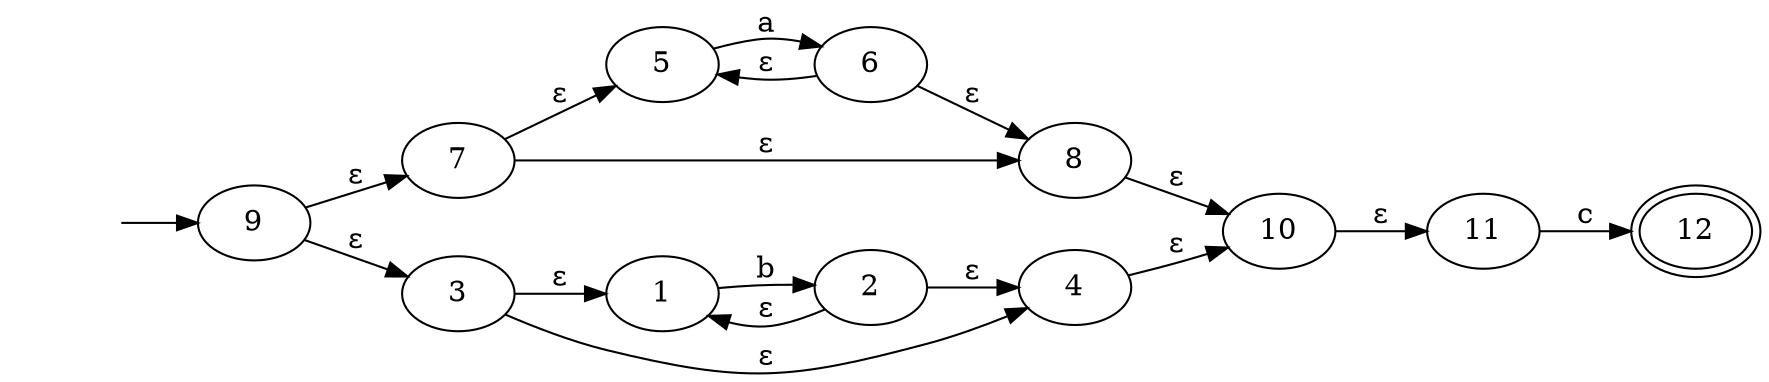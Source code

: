 digraph {
	graph [rankdir=LR]
	initial [label="" shape=none]
	9
	initial -> 9
	7
	3
	5
	8
	1
	4
	6
	10
	2
	11
	12 [peripheries=2]
	9 -> 7 [label="ε"]
	9 -> 3 [label="ε"]
	7 -> 5 [label="ε"]
	7 -> 8 [label="ε"]
	3 -> 1 [label="ε"]
	3 -> 4 [label="ε"]
	5 -> 6 [label=a]
	8 -> 10 [label="ε"]
	1 -> 2 [label=b]
	4 -> 10 [label="ε"]
	6 -> 8 [label="ε"]
	6 -> 5 [label="ε"]
	10 -> 11 [label="ε"]
	2 -> 4 [label="ε"]
	2 -> 1 [label="ε"]
	11 -> 12 [label=c]
}

